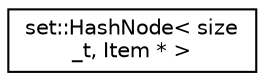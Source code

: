 digraph "Graphical Class Hierarchy"
{
 // LATEX_PDF_SIZE
  edge [fontname="Helvetica",fontsize="10",labelfontname="Helvetica",labelfontsize="10"];
  node [fontname="Helvetica",fontsize="10",shape=record];
  rankdir="LR";
  Node0 [label="set::HashNode\< size\l_t, Item * \>",height=0.2,width=0.4,color="black", fillcolor="white", style="filled",URL="$classset_1_1HashNode.html",tooltip=" "];
}
